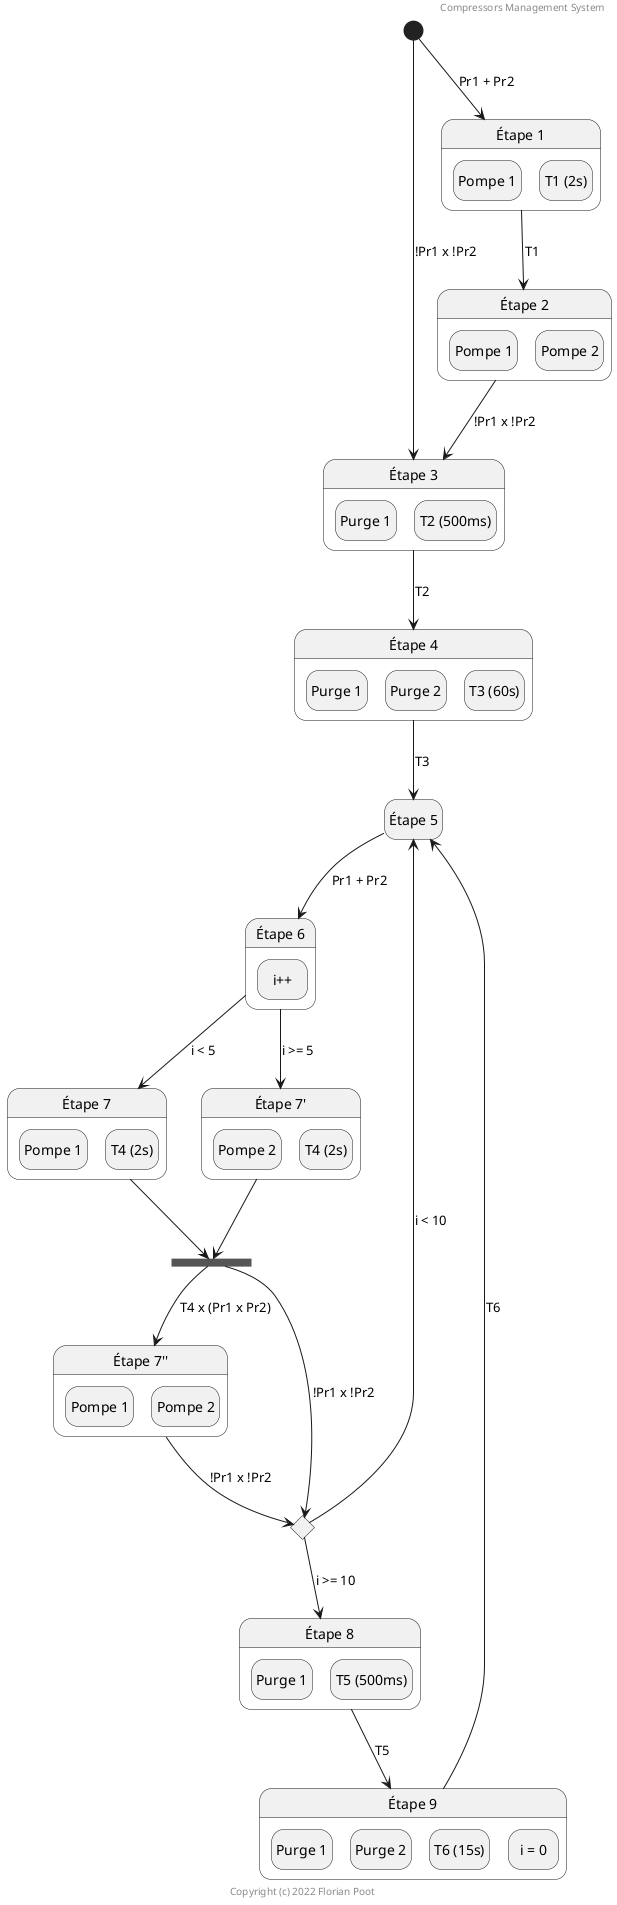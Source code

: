 @startuml Compressors
hide empty description

header
Compressors Management System
endheader

[*] --> 1 : Pr1 + Pr2
[*] -right-> 3 : !Pr1 x !Pr2
state "Étape 1" as 1 {
    state "Pompe 1" as X1_Pompe1
    state "T1 (2s)" as X1_T1
}

1 --> 2 : T1

state "Étape 2" as 2 {
    state "Pompe 1" as X2_Pompe1
    state "Pompe 2" as X2_Pompe2
}

2 --> 3 : !Pr1 x !Pr2

state "Étape 3" as 3 {
    state "Purge 1" as X3_Purge1
    state "T2 (500ms)" as X3_T2
}

3 --> 4 : T2

state "Étape 4" as 4 {
    state "Purge 1" as X4_Purge1
    state "Purge 2" as X4_Purge2
    state "T3 (60s)" as X4_T3
}

4 --> 5 : T3
state "Étape 5" as 5

5 --> 6 : Pr1 + Pr2

state "Étape 6" as 6 {
    state "i++" as X6_I
}

state 7_xj <<join>>

6 --> 7_0 : i < 5
state "Étape 7" as 7_0 {
    state "Pompe 1" as X7_0_Pompe1
    state "T4 (2s)" as X7_0_T4
}
7_0 --> 7_xj

6 --> 7_1 : i >= 5
state "Étape 7'" as 7_1 {
    state "Pompe 2" as X7_1_Pompe2
    state "T4 (2s)" as X7_1_T4
}
7_1 --> 7_xj

7_xj --> 7_2 : T4 x (Pr1 x Pr2)
state "Étape 7''" as 7_2 {
    state "Pompe 1" as X7_2_Pompe1
    state "Pompe 2" as X7_2_Pompe2
}

state 7_xc <<choice>>
7_xj --> 7_xc : !Pr1 x !Pr2
7_2 --> 7_xc : !Pr1 x !Pr2

7_xc --> 5 : i < 10
7_xc --> 8 : i >= 10

state "Étape 8" as 8 {
    state "Purge 1" as X8_Purge1
    state "T5 (500ms)" as X8_T5
}

8 --> 9 : T5

state "Étape 9" as 9 {
    state "Purge 1" as X9_Purge1
    state "Purge 2" as X9_Purge2
    state "T6 (15s)" as X9_T6
    state "i = 0" as X9_I
}

9 --> 5 : T6


footer
Copyright (c) 2022 Florian Poot
endfooter

@enduml
